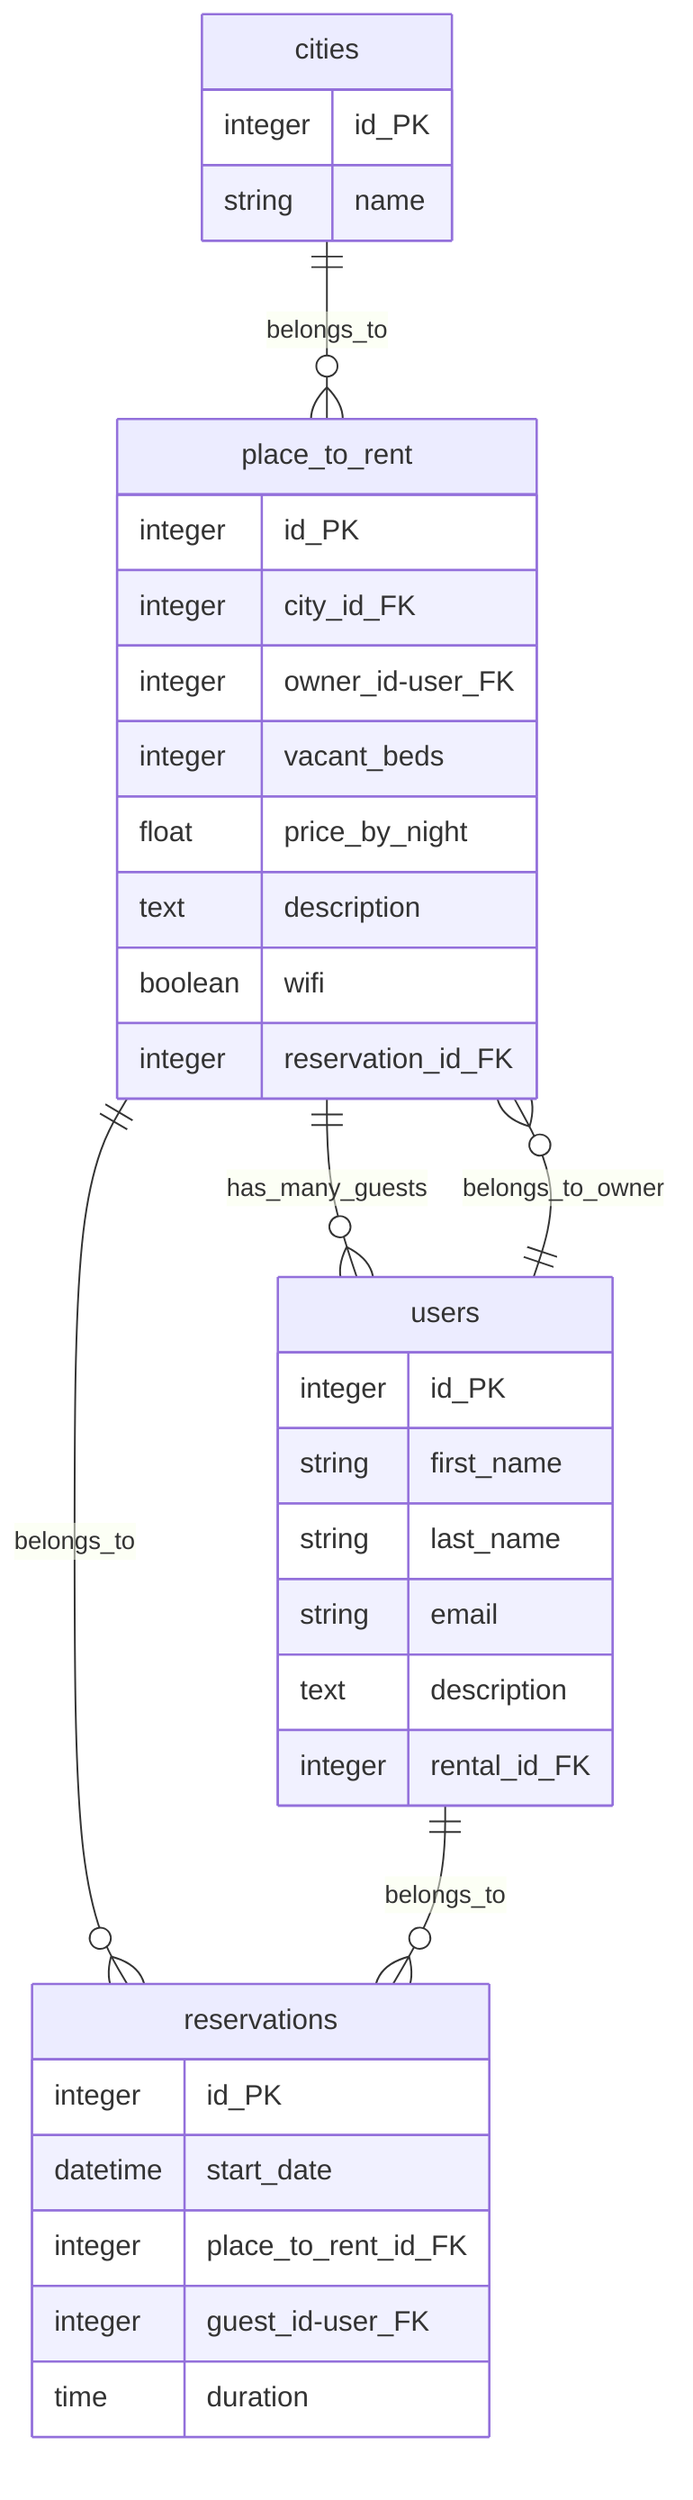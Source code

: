 erDiagram
          cities ||--o{ place_to_rent: belongs_to
          cities{
          integer id_PK
          string name
          }
          users ||--o{ place_to_rent: belongs_to_owner
          place_to_rent{
          integer id_PK
          integer city_id_FK
          integer owner_id-user_FK
          integer vacant_beds
          float price_by_night
          text description
          boolean wifi
          integer reservation_id_FK
          }
          users{
          integer id_PK
          string first_name
          string last_name
          string email
          text description
          integer rental_id_FK
          }
          place_to_rent ||--o{ users: has_many_guests
          place_to_rent ||--o{ reservations: belongs_to
          reservations{
          integer id_PK
          datetime start_date
          integer place_to_rent_id_FK
          integer guest_id-user_FK
          time duration
          }
          users ||--o{ reservations: belongs_to